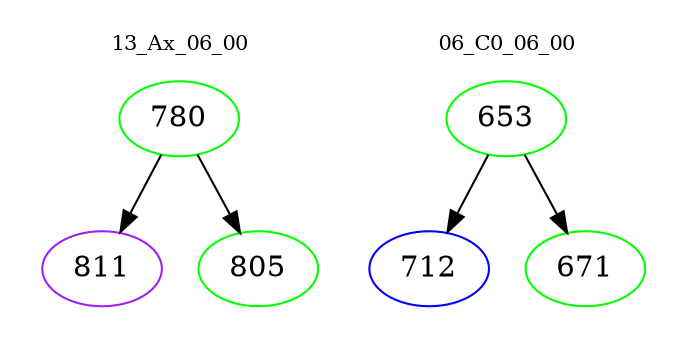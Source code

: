 digraph{
subgraph cluster_0 {
color = white
label = "13_Ax_06_00";
fontsize=10;
T0_780 [label="780", color="green"]
T0_780 -> T0_811 [color="black"]
T0_811 [label="811", color="purple"]
T0_780 -> T0_805 [color="black"]
T0_805 [label="805", color="green"]
}
subgraph cluster_1 {
color = white
label = "06_C0_06_00";
fontsize=10;
T1_653 [label="653", color="green"]
T1_653 -> T1_712 [color="black"]
T1_712 [label="712", color="blue"]
T1_653 -> T1_671 [color="black"]
T1_671 [label="671", color="green"]
}
}
